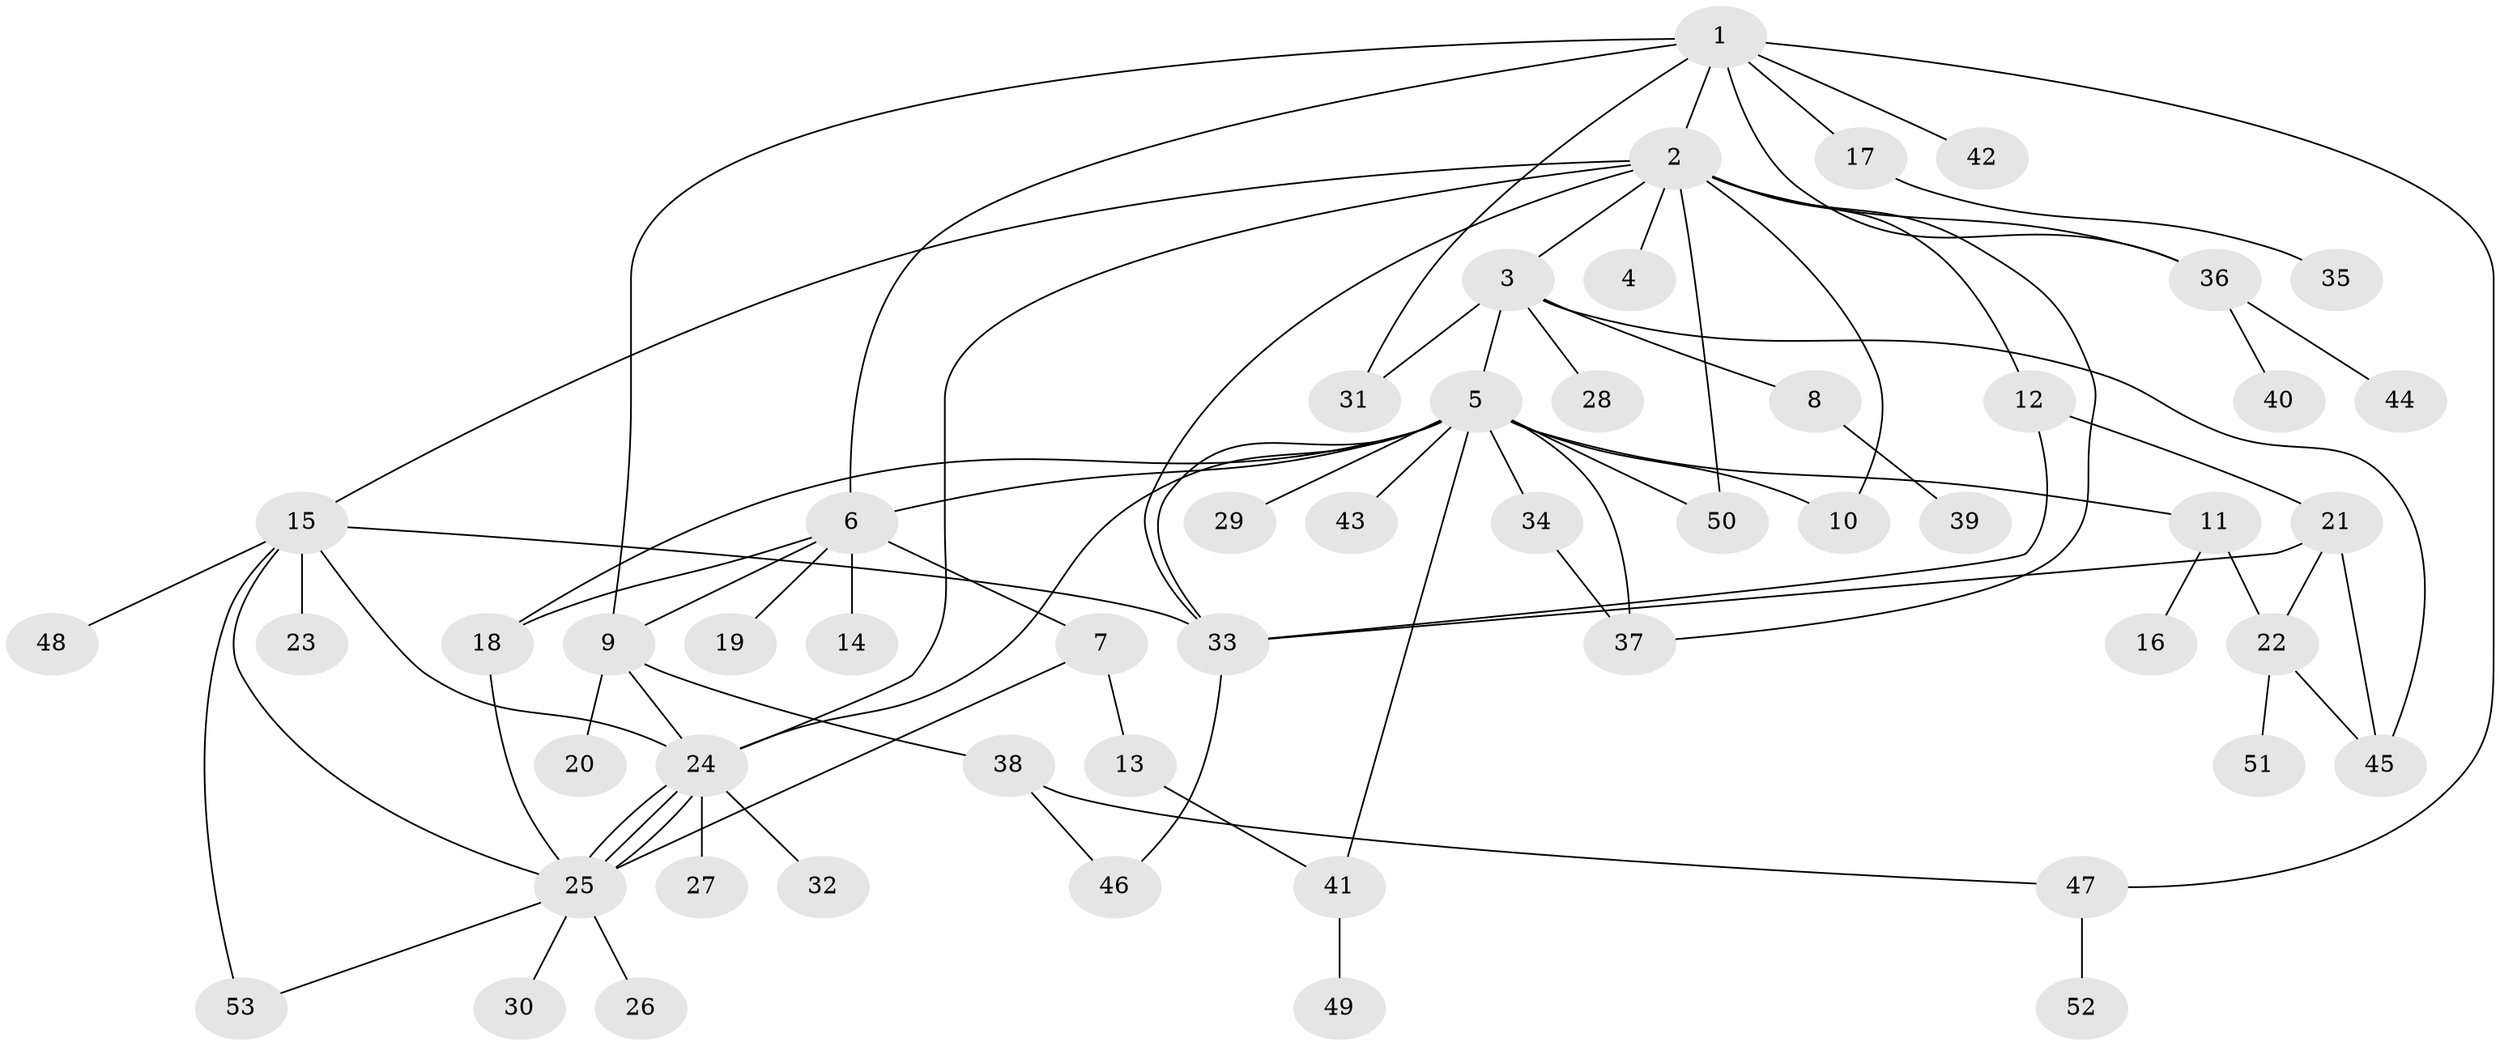 // Generated by graph-tools (version 1.1) at 2025/49/03/09/25 03:49:52]
// undirected, 53 vertices, 80 edges
graph export_dot {
graph [start="1"]
  node [color=gray90,style=filled];
  1;
  2;
  3;
  4;
  5;
  6;
  7;
  8;
  9;
  10;
  11;
  12;
  13;
  14;
  15;
  16;
  17;
  18;
  19;
  20;
  21;
  22;
  23;
  24;
  25;
  26;
  27;
  28;
  29;
  30;
  31;
  32;
  33;
  34;
  35;
  36;
  37;
  38;
  39;
  40;
  41;
  42;
  43;
  44;
  45;
  46;
  47;
  48;
  49;
  50;
  51;
  52;
  53;
  1 -- 2;
  1 -- 6;
  1 -- 9;
  1 -- 17;
  1 -- 31;
  1 -- 36;
  1 -- 42;
  1 -- 47;
  2 -- 3;
  2 -- 4;
  2 -- 10;
  2 -- 12;
  2 -- 15;
  2 -- 24;
  2 -- 33;
  2 -- 36;
  2 -- 37;
  2 -- 50;
  3 -- 5;
  3 -- 8;
  3 -- 28;
  3 -- 31;
  3 -- 45;
  5 -- 6;
  5 -- 10;
  5 -- 11;
  5 -- 18;
  5 -- 24;
  5 -- 29;
  5 -- 33;
  5 -- 34;
  5 -- 37;
  5 -- 41;
  5 -- 43;
  5 -- 50;
  6 -- 7;
  6 -- 9;
  6 -- 14;
  6 -- 18;
  6 -- 19;
  7 -- 13;
  7 -- 25;
  8 -- 39;
  9 -- 20;
  9 -- 24;
  9 -- 38;
  11 -- 16;
  11 -- 22;
  12 -- 21;
  12 -- 33;
  13 -- 41;
  15 -- 23;
  15 -- 24;
  15 -- 25;
  15 -- 33;
  15 -- 48;
  15 -- 53;
  17 -- 35;
  18 -- 25;
  21 -- 22;
  21 -- 33;
  21 -- 45;
  22 -- 45;
  22 -- 51;
  24 -- 25;
  24 -- 25;
  24 -- 25;
  24 -- 27;
  24 -- 32;
  25 -- 26;
  25 -- 30;
  25 -- 53;
  33 -- 46;
  34 -- 37;
  36 -- 40;
  36 -- 44;
  38 -- 46;
  38 -- 47;
  41 -- 49;
  47 -- 52;
}
